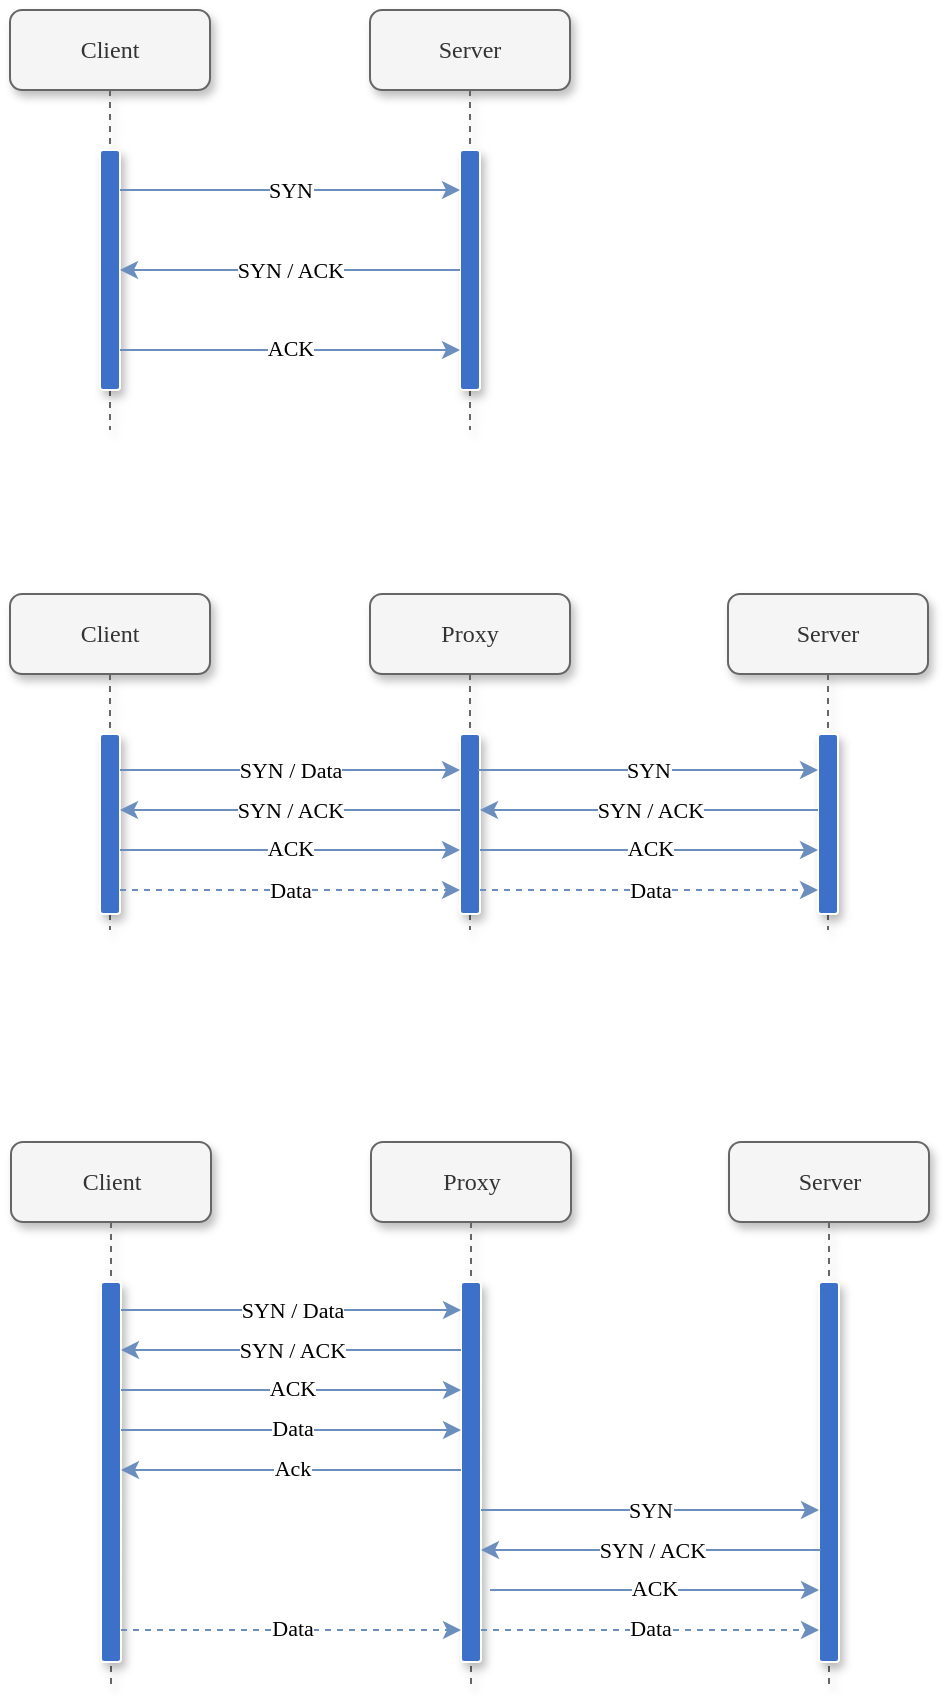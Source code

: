 <mxfile version="21.2.8" type="device">
  <diagram name="Page-1" id="2YBvvXClWsGukQMizWep">
    <mxGraphModel dx="989" dy="691" grid="1" gridSize="10" guides="1" tooltips="1" connect="1" arrows="1" fold="1" page="1" pageScale="1" pageWidth="850" pageHeight="1100" math="0" shadow="0">
      <root>
        <mxCell id="0" />
        <mxCell id="1" parent="0" />
        <mxCell id="aM9ryv3xv72pqoxQDRHE-1" value="Client" style="shape=umlLifeline;perimeter=lifelinePerimeter;whiteSpace=wrap;html=1;container=0;dropTarget=0;collapsible=0;recursiveResize=0;outlineConnect=0;portConstraint=eastwest;newEdgeStyle={&quot;edgeStyle&quot;:&quot;elbowEdgeStyle&quot;,&quot;elbow&quot;:&quot;vertical&quot;,&quot;curved&quot;:0,&quot;rounded&quot;:0};rounded=1;fontFamily=Times New Roman;fillColor=#f5f5f5;fontColor=#333333;strokeColor=#666666;shadow=1;" parent="1" vertex="1">
          <mxGeometry x="40" y="50" width="100" height="210" as="geometry" />
        </mxCell>
        <mxCell id="aM9ryv3xv72pqoxQDRHE-2" value="" style="html=1;points=[];perimeter=orthogonalPerimeter;outlineConnect=0;targetShapes=umlLifeline;portConstraint=eastwest;newEdgeStyle={&quot;edgeStyle&quot;:&quot;elbowEdgeStyle&quot;,&quot;elbow&quot;:&quot;vertical&quot;,&quot;curved&quot;:0,&quot;rounded&quot;:0};fontFamily=Times New Roman;rounded=1;fillColor=#3C70C9;strokeColor=#FFFFFF;shadow=1;" parent="aM9ryv3xv72pqoxQDRHE-1" vertex="1">
          <mxGeometry x="45" y="70" width="10" height="120" as="geometry" />
        </mxCell>
        <mxCell id="aM9ryv3xv72pqoxQDRHE-5" value="Server" style="shape=umlLifeline;perimeter=lifelinePerimeter;whiteSpace=wrap;html=1;container=0;dropTarget=0;collapsible=0;recursiveResize=0;outlineConnect=0;portConstraint=eastwest;newEdgeStyle={&quot;edgeStyle&quot;:&quot;elbowEdgeStyle&quot;,&quot;elbow&quot;:&quot;vertical&quot;,&quot;curved&quot;:0,&quot;rounded&quot;:0};rounded=1;fontFamily=Times New Roman;fillColor=#f5f5f5;fontColor=#333333;strokeColor=#666666;shadow=1;" parent="1" vertex="1">
          <mxGeometry x="220" y="50" width="100" height="210" as="geometry" />
        </mxCell>
        <mxCell id="aM9ryv3xv72pqoxQDRHE-6" value="" style="html=1;points=[];perimeter=orthogonalPerimeter;outlineConnect=0;targetShapes=umlLifeline;portConstraint=eastwest;newEdgeStyle={&quot;edgeStyle&quot;:&quot;elbowEdgeStyle&quot;,&quot;elbow&quot;:&quot;vertical&quot;,&quot;curved&quot;:0,&quot;rounded&quot;:0};fontFamily=Times New Roman;rounded=1;fillColor=#3C70C9;strokeColor=#FFFFFF;shadow=1;" parent="aM9ryv3xv72pqoxQDRHE-5" vertex="1">
          <mxGeometry x="45" y="70" width="10" height="120" as="geometry" />
        </mxCell>
        <mxCell id="SE-C65dwuXFv3KGwCvsi-4" value="" style="endArrow=classic;html=1;rounded=0;fillColor=#dae8fc;strokeColor=#6c8ebf;fontFamily=Times New Roman;" parent="1" source="aM9ryv3xv72pqoxQDRHE-2" target="aM9ryv3xv72pqoxQDRHE-6" edge="1">
          <mxGeometry width="50" height="50" relative="1" as="geometry">
            <mxPoint x="400" y="440" as="sourcePoint" />
            <mxPoint x="450" y="390" as="targetPoint" />
            <Array as="points">
              <mxPoint x="190" y="140" />
            </Array>
          </mxGeometry>
        </mxCell>
        <mxCell id="SE-C65dwuXFv3KGwCvsi-10" value="SYN" style="edgeLabel;html=1;align=center;verticalAlign=middle;resizable=0;points=[];fontFamily=Times New Roman;" parent="SE-C65dwuXFv3KGwCvsi-4" vertex="1" connectable="0">
          <mxGeometry x="0.377" relative="1" as="geometry">
            <mxPoint x="-32" as="offset" />
          </mxGeometry>
        </mxCell>
        <mxCell id="SE-C65dwuXFv3KGwCvsi-5" value="" style="endArrow=none;html=1;rounded=0;startArrow=classic;startFill=1;endFill=0;fillColor=#dae8fc;strokeColor=#6c8ebf;fontFamily=Times New Roman;" parent="1" source="aM9ryv3xv72pqoxQDRHE-2" target="aM9ryv3xv72pqoxQDRHE-6" edge="1">
          <mxGeometry width="50" height="50" relative="1" as="geometry">
            <mxPoint x="320" y="350" as="sourcePoint" />
            <mxPoint x="495" y="350" as="targetPoint" />
            <Array as="points">
              <mxPoint x="190" y="180" />
            </Array>
          </mxGeometry>
        </mxCell>
        <mxCell id="SE-C65dwuXFv3KGwCvsi-11" value="SYN / ACK" style="edgeLabel;html=1;align=center;verticalAlign=middle;resizable=0;points=[];fontFamily=Times New Roman;" parent="SE-C65dwuXFv3KGwCvsi-5" vertex="1" connectable="0">
          <mxGeometry y="-2" relative="1" as="geometry">
            <mxPoint y="-2" as="offset" />
          </mxGeometry>
        </mxCell>
        <mxCell id="SE-C65dwuXFv3KGwCvsi-6" value="" style="endArrow=classic;html=1;rounded=0;fillColor=#dae8fc;strokeColor=#6c8ebf;fontFamily=Times New Roman;" parent="1" source="aM9ryv3xv72pqoxQDRHE-2" target="aM9ryv3xv72pqoxQDRHE-6" edge="1">
          <mxGeometry width="50" height="50" relative="1" as="geometry">
            <mxPoint x="105" y="190" as="sourcePoint" />
            <mxPoint x="275" y="190" as="targetPoint" />
            <Array as="points">
              <mxPoint x="180" y="220" />
            </Array>
          </mxGeometry>
        </mxCell>
        <mxCell id="SE-C65dwuXFv3KGwCvsi-12" value="ACK" style="edgeLabel;html=1;align=center;verticalAlign=middle;resizable=0;points=[];fontFamily=Times New Roman;" parent="SE-C65dwuXFv3KGwCvsi-6" vertex="1" connectable="0">
          <mxGeometry x="0.212" y="1" relative="1" as="geometry">
            <mxPoint x="-18" as="offset" />
          </mxGeometry>
        </mxCell>
        <mxCell id="8D1pYLiBDK_gsXbJQpm5-11" value="Client" style="shape=umlLifeline;perimeter=lifelinePerimeter;whiteSpace=wrap;html=1;container=0;dropTarget=0;collapsible=0;recursiveResize=0;outlineConnect=0;portConstraint=eastwest;newEdgeStyle={&quot;edgeStyle&quot;:&quot;elbowEdgeStyle&quot;,&quot;elbow&quot;:&quot;vertical&quot;,&quot;curved&quot;:0,&quot;rounded&quot;:0};rounded=1;fontFamily=Times New Roman;fillColor=#f5f5f5;fontColor=#333333;strokeColor=#666666;shadow=1;" vertex="1" parent="1">
          <mxGeometry x="40" y="342" width="100" height="168" as="geometry" />
        </mxCell>
        <mxCell id="8D1pYLiBDK_gsXbJQpm5-12" value="" style="html=1;points=[];perimeter=orthogonalPerimeter;outlineConnect=0;targetShapes=umlLifeline;portConstraint=eastwest;newEdgeStyle={&quot;edgeStyle&quot;:&quot;elbowEdgeStyle&quot;,&quot;elbow&quot;:&quot;vertical&quot;,&quot;curved&quot;:0,&quot;rounded&quot;:0};fontFamily=Times New Roman;rounded=1;fillColor=#3C70C9;strokeColor=#FFFFFF;shadow=1;" vertex="1" parent="8D1pYLiBDK_gsXbJQpm5-11">
          <mxGeometry x="45" y="70" width="10" height="90" as="geometry" />
        </mxCell>
        <mxCell id="8D1pYLiBDK_gsXbJQpm5-13" value="Proxy" style="shape=umlLifeline;perimeter=lifelinePerimeter;whiteSpace=wrap;html=1;container=0;dropTarget=0;collapsible=0;recursiveResize=0;outlineConnect=0;portConstraint=eastwest;newEdgeStyle={&quot;edgeStyle&quot;:&quot;elbowEdgeStyle&quot;,&quot;elbow&quot;:&quot;vertical&quot;,&quot;curved&quot;:0,&quot;rounded&quot;:0};rounded=1;fontFamily=Times New Roman;fillColor=#f5f5f5;fontColor=#333333;strokeColor=#666666;shadow=1;" vertex="1" parent="1">
          <mxGeometry x="220" y="342" width="100" height="168" as="geometry" />
        </mxCell>
        <mxCell id="8D1pYLiBDK_gsXbJQpm5-14" value="" style="html=1;points=[];perimeter=orthogonalPerimeter;outlineConnect=0;targetShapes=umlLifeline;portConstraint=eastwest;newEdgeStyle={&quot;edgeStyle&quot;:&quot;elbowEdgeStyle&quot;,&quot;elbow&quot;:&quot;vertical&quot;,&quot;curved&quot;:0,&quot;rounded&quot;:0};fontFamily=Times New Roman;rounded=1;fillColor=#3C70C9;strokeColor=#FFFFFF;shadow=1;" vertex="1" parent="8D1pYLiBDK_gsXbJQpm5-13">
          <mxGeometry x="45" y="70" width="10" height="90" as="geometry" />
        </mxCell>
        <mxCell id="8D1pYLiBDK_gsXbJQpm5-15" value="" style="endArrow=classic;html=1;rounded=0;fillColor=#dae8fc;strokeColor=#6c8ebf;fontFamily=Times New Roman;" edge="1" parent="1" source="8D1pYLiBDK_gsXbJQpm5-12" target="8D1pYLiBDK_gsXbJQpm5-14">
          <mxGeometry width="50" height="50" relative="1" as="geometry">
            <mxPoint x="400" y="732" as="sourcePoint" />
            <mxPoint x="450" y="682" as="targetPoint" />
            <Array as="points">
              <mxPoint x="190" y="430" />
            </Array>
          </mxGeometry>
        </mxCell>
        <mxCell id="8D1pYLiBDK_gsXbJQpm5-16" value="SYN / Data" style="edgeLabel;html=1;align=center;verticalAlign=middle;resizable=0;points=[];fontFamily=Times New Roman;" vertex="1" connectable="0" parent="8D1pYLiBDK_gsXbJQpm5-15">
          <mxGeometry x="0.377" relative="1" as="geometry">
            <mxPoint x="-32" as="offset" />
          </mxGeometry>
        </mxCell>
        <mxCell id="8D1pYLiBDK_gsXbJQpm5-17" value="" style="endArrow=none;html=1;rounded=0;startArrow=classic;startFill=1;endFill=0;fillColor=#dae8fc;strokeColor=#6c8ebf;fontFamily=Times New Roman;" edge="1" parent="1" source="8D1pYLiBDK_gsXbJQpm5-12" target="8D1pYLiBDK_gsXbJQpm5-14">
          <mxGeometry width="50" height="50" relative="1" as="geometry">
            <mxPoint x="320" y="642" as="sourcePoint" />
            <mxPoint x="495" y="642" as="targetPoint" />
            <Array as="points">
              <mxPoint x="190" y="450" />
            </Array>
          </mxGeometry>
        </mxCell>
        <mxCell id="8D1pYLiBDK_gsXbJQpm5-18" value="SYN / ACK" style="edgeLabel;html=1;align=center;verticalAlign=middle;resizable=0;points=[];fontFamily=Times New Roman;" vertex="1" connectable="0" parent="8D1pYLiBDK_gsXbJQpm5-17">
          <mxGeometry y="-2" relative="1" as="geometry">
            <mxPoint y="-2" as="offset" />
          </mxGeometry>
        </mxCell>
        <mxCell id="8D1pYLiBDK_gsXbJQpm5-19" value="" style="endArrow=classic;html=1;rounded=0;fillColor=#dae8fc;strokeColor=#6c8ebf;fontFamily=Times New Roman;" edge="1" parent="1" source="8D1pYLiBDK_gsXbJQpm5-12" target="8D1pYLiBDK_gsXbJQpm5-14">
          <mxGeometry width="50" height="50" relative="1" as="geometry">
            <mxPoint x="105" y="482" as="sourcePoint" />
            <mxPoint x="275" y="482" as="targetPoint" />
            <Array as="points">
              <mxPoint x="180" y="470" />
            </Array>
          </mxGeometry>
        </mxCell>
        <mxCell id="8D1pYLiBDK_gsXbJQpm5-20" value="ACK" style="edgeLabel;html=1;align=center;verticalAlign=middle;resizable=0;points=[];fontFamily=Times New Roman;" vertex="1" connectable="0" parent="8D1pYLiBDK_gsXbJQpm5-19">
          <mxGeometry x="0.212" y="1" relative="1" as="geometry">
            <mxPoint x="-18" as="offset" />
          </mxGeometry>
        </mxCell>
        <mxCell id="8D1pYLiBDK_gsXbJQpm5-47" value="Server" style="shape=umlLifeline;perimeter=lifelinePerimeter;whiteSpace=wrap;html=1;container=0;dropTarget=0;collapsible=0;recursiveResize=0;outlineConnect=0;portConstraint=eastwest;newEdgeStyle={&quot;edgeStyle&quot;:&quot;elbowEdgeStyle&quot;,&quot;elbow&quot;:&quot;vertical&quot;,&quot;curved&quot;:0,&quot;rounded&quot;:0};rounded=1;fontFamily=Times New Roman;fillColor=#f5f5f5;fontColor=#333333;strokeColor=#666666;shadow=1;" vertex="1" parent="1">
          <mxGeometry x="399" y="342" width="100" height="168" as="geometry" />
        </mxCell>
        <mxCell id="8D1pYLiBDK_gsXbJQpm5-48" value="" style="html=1;points=[];perimeter=orthogonalPerimeter;outlineConnect=0;targetShapes=umlLifeline;portConstraint=eastwest;newEdgeStyle={&quot;edgeStyle&quot;:&quot;elbowEdgeStyle&quot;,&quot;elbow&quot;:&quot;vertical&quot;,&quot;curved&quot;:0,&quot;rounded&quot;:0};fontFamily=Times New Roman;rounded=1;fillColor=#3C70C9;strokeColor=#FFFFFF;shadow=1;" vertex="1" parent="8D1pYLiBDK_gsXbJQpm5-47">
          <mxGeometry x="45" y="70" width="10" height="90" as="geometry" />
        </mxCell>
        <mxCell id="8D1pYLiBDK_gsXbJQpm5-49" value="" style="endArrow=classic;html=1;rounded=0;fillColor=#dae8fc;strokeColor=#6c8ebf;fontFamily=Times New Roman;" edge="1" parent="1" target="8D1pYLiBDK_gsXbJQpm5-48">
          <mxGeometry width="50" height="50" relative="1" as="geometry">
            <mxPoint x="274" y="430" as="sourcePoint" />
            <mxPoint x="629" y="682" as="targetPoint" />
            <Array as="points">
              <mxPoint x="369" y="430" />
            </Array>
          </mxGeometry>
        </mxCell>
        <mxCell id="8D1pYLiBDK_gsXbJQpm5-50" value="SYN" style="edgeLabel;html=1;align=center;verticalAlign=middle;resizable=0;points=[];fontFamily=Times New Roman;" vertex="1" connectable="0" parent="8D1pYLiBDK_gsXbJQpm5-49">
          <mxGeometry x="0.377" relative="1" as="geometry">
            <mxPoint x="-32" as="offset" />
          </mxGeometry>
        </mxCell>
        <mxCell id="8D1pYLiBDK_gsXbJQpm5-51" value="" style="endArrow=none;html=1;rounded=0;startArrow=classic;startFill=1;endFill=0;fillColor=#dae8fc;strokeColor=#6c8ebf;fontFamily=Times New Roman;" edge="1" parent="1" target="8D1pYLiBDK_gsXbJQpm5-48" source="8D1pYLiBDK_gsXbJQpm5-14">
          <mxGeometry width="50" height="50" relative="1" as="geometry">
            <mxPoint x="274" y="472" as="sourcePoint" />
            <mxPoint x="674" y="642" as="targetPoint" />
            <Array as="points">
              <mxPoint x="370" y="450" />
            </Array>
          </mxGeometry>
        </mxCell>
        <mxCell id="8D1pYLiBDK_gsXbJQpm5-52" value="SYN / ACK" style="edgeLabel;html=1;align=center;verticalAlign=middle;resizable=0;points=[];fontFamily=Times New Roman;" vertex="1" connectable="0" parent="8D1pYLiBDK_gsXbJQpm5-51">
          <mxGeometry y="-2" relative="1" as="geometry">
            <mxPoint y="-2" as="offset" />
          </mxGeometry>
        </mxCell>
        <mxCell id="8D1pYLiBDK_gsXbJQpm5-53" value="" style="endArrow=classic;html=1;rounded=0;fillColor=#dae8fc;strokeColor=#6c8ebf;fontFamily=Times New Roman;" edge="1" parent="1" target="8D1pYLiBDK_gsXbJQpm5-48" source="8D1pYLiBDK_gsXbJQpm5-14">
          <mxGeometry width="50" height="50" relative="1" as="geometry">
            <mxPoint x="274" y="512" as="sourcePoint" />
            <mxPoint x="454" y="482" as="targetPoint" />
            <Array as="points">
              <mxPoint x="360" y="470" />
            </Array>
          </mxGeometry>
        </mxCell>
        <mxCell id="8D1pYLiBDK_gsXbJQpm5-54" value="ACK" style="edgeLabel;html=1;align=center;verticalAlign=middle;resizable=0;points=[];fontFamily=Times New Roman;" vertex="1" connectable="0" parent="8D1pYLiBDK_gsXbJQpm5-53">
          <mxGeometry x="0.212" y="1" relative="1" as="geometry">
            <mxPoint x="-18" as="offset" />
          </mxGeometry>
        </mxCell>
        <mxCell id="8D1pYLiBDK_gsXbJQpm5-55" value="Client" style="shape=umlLifeline;perimeter=lifelinePerimeter;whiteSpace=wrap;html=1;container=0;dropTarget=0;collapsible=0;recursiveResize=0;outlineConnect=0;portConstraint=eastwest;newEdgeStyle={&quot;edgeStyle&quot;:&quot;elbowEdgeStyle&quot;,&quot;elbow&quot;:&quot;vertical&quot;,&quot;curved&quot;:0,&quot;rounded&quot;:0};rounded=1;fontFamily=Times New Roman;fillColor=#f5f5f5;fontColor=#333333;strokeColor=#666666;shadow=1;" vertex="1" parent="1">
          <mxGeometry x="40.5" y="616" width="100" height="274" as="geometry" />
        </mxCell>
        <mxCell id="8D1pYLiBDK_gsXbJQpm5-56" value="" style="html=1;points=[];perimeter=orthogonalPerimeter;outlineConnect=0;targetShapes=umlLifeline;portConstraint=eastwest;newEdgeStyle={&quot;edgeStyle&quot;:&quot;elbowEdgeStyle&quot;,&quot;elbow&quot;:&quot;vertical&quot;,&quot;curved&quot;:0,&quot;rounded&quot;:0};fontFamily=Times New Roman;rounded=1;fillColor=#3C70C9;strokeColor=#FFFFFF;shadow=1;" vertex="1" parent="8D1pYLiBDK_gsXbJQpm5-55">
          <mxGeometry x="45" y="70" width="10" height="190" as="geometry" />
        </mxCell>
        <mxCell id="8D1pYLiBDK_gsXbJQpm5-57" value="Proxy" style="shape=umlLifeline;perimeter=lifelinePerimeter;whiteSpace=wrap;html=1;container=0;dropTarget=0;collapsible=0;recursiveResize=0;outlineConnect=0;portConstraint=eastwest;newEdgeStyle={&quot;edgeStyle&quot;:&quot;elbowEdgeStyle&quot;,&quot;elbow&quot;:&quot;vertical&quot;,&quot;curved&quot;:0,&quot;rounded&quot;:0};rounded=1;fontFamily=Times New Roman;fillColor=#f5f5f5;fontColor=#333333;strokeColor=#666666;shadow=1;" vertex="1" parent="1">
          <mxGeometry x="220.5" y="616" width="100" height="274" as="geometry" />
        </mxCell>
        <mxCell id="8D1pYLiBDK_gsXbJQpm5-58" value="" style="html=1;points=[];perimeter=orthogonalPerimeter;outlineConnect=0;targetShapes=umlLifeline;portConstraint=eastwest;newEdgeStyle={&quot;edgeStyle&quot;:&quot;elbowEdgeStyle&quot;,&quot;elbow&quot;:&quot;vertical&quot;,&quot;curved&quot;:0,&quot;rounded&quot;:0};fontFamily=Times New Roman;rounded=1;fillColor=#3C70C9;strokeColor=#FFFFFF;shadow=1;" vertex="1" parent="8D1pYLiBDK_gsXbJQpm5-57">
          <mxGeometry x="45" y="70" width="10" height="190" as="geometry" />
        </mxCell>
        <mxCell id="8D1pYLiBDK_gsXbJQpm5-59" value="" style="endArrow=classic;html=1;rounded=0;fillColor=#dae8fc;strokeColor=#6c8ebf;fontFamily=Times New Roman;" edge="1" parent="1" source="8D1pYLiBDK_gsXbJQpm5-56" target="8D1pYLiBDK_gsXbJQpm5-58">
          <mxGeometry width="50" height="50" relative="1" as="geometry">
            <mxPoint x="400.5" y="1006" as="sourcePoint" />
            <mxPoint x="450.5" y="956" as="targetPoint" />
            <Array as="points">
              <mxPoint x="190" y="700" />
            </Array>
          </mxGeometry>
        </mxCell>
        <mxCell id="8D1pYLiBDK_gsXbJQpm5-60" value="SYN / Data" style="edgeLabel;html=1;align=center;verticalAlign=middle;resizable=0;points=[];fontFamily=Times New Roman;" vertex="1" connectable="0" parent="8D1pYLiBDK_gsXbJQpm5-59">
          <mxGeometry x="0.377" relative="1" as="geometry">
            <mxPoint x="-32" as="offset" />
          </mxGeometry>
        </mxCell>
        <mxCell id="8D1pYLiBDK_gsXbJQpm5-61" value="" style="endArrow=none;html=1;rounded=0;startArrow=classic;startFill=1;endFill=0;fillColor=#dae8fc;strokeColor=#6c8ebf;fontFamily=Times New Roman;" edge="1" parent="1" source="8D1pYLiBDK_gsXbJQpm5-56" target="8D1pYLiBDK_gsXbJQpm5-58">
          <mxGeometry width="50" height="50" relative="1" as="geometry">
            <mxPoint x="320.5" y="916" as="sourcePoint" />
            <mxPoint x="495.5" y="916" as="targetPoint" />
            <Array as="points">
              <mxPoint x="190" y="720" />
            </Array>
          </mxGeometry>
        </mxCell>
        <mxCell id="8D1pYLiBDK_gsXbJQpm5-62" value="SYN / ACK" style="edgeLabel;html=1;align=center;verticalAlign=middle;resizable=0;points=[];fontFamily=Times New Roman;" vertex="1" connectable="0" parent="8D1pYLiBDK_gsXbJQpm5-61">
          <mxGeometry y="-2" relative="1" as="geometry">
            <mxPoint y="-2" as="offset" />
          </mxGeometry>
        </mxCell>
        <mxCell id="8D1pYLiBDK_gsXbJQpm5-63" value="" style="endArrow=classic;html=1;rounded=0;fillColor=#dae8fc;strokeColor=#6c8ebf;fontFamily=Times New Roman;" edge="1" parent="1" source="8D1pYLiBDK_gsXbJQpm5-56" target="8D1pYLiBDK_gsXbJQpm5-58">
          <mxGeometry width="50" height="50" relative="1" as="geometry">
            <mxPoint x="105.5" y="756" as="sourcePoint" />
            <mxPoint x="275.5" y="756" as="targetPoint" />
            <Array as="points">
              <mxPoint x="190" y="740" />
            </Array>
          </mxGeometry>
        </mxCell>
        <mxCell id="8D1pYLiBDK_gsXbJQpm5-64" value="ACK" style="edgeLabel;html=1;align=center;verticalAlign=middle;resizable=0;points=[];fontFamily=Times New Roman;" vertex="1" connectable="0" parent="8D1pYLiBDK_gsXbJQpm5-63">
          <mxGeometry x="0.212" y="1" relative="1" as="geometry">
            <mxPoint x="-18" as="offset" />
          </mxGeometry>
        </mxCell>
        <mxCell id="8D1pYLiBDK_gsXbJQpm5-65" value="Server" style="shape=umlLifeline;perimeter=lifelinePerimeter;whiteSpace=wrap;html=1;container=0;dropTarget=0;collapsible=0;recursiveResize=0;outlineConnect=0;portConstraint=eastwest;newEdgeStyle={&quot;edgeStyle&quot;:&quot;elbowEdgeStyle&quot;,&quot;elbow&quot;:&quot;vertical&quot;,&quot;curved&quot;:0,&quot;rounded&quot;:0};rounded=1;fontFamily=Times New Roman;fillColor=#f5f5f5;fontColor=#333333;strokeColor=#666666;shadow=1;" vertex="1" parent="1">
          <mxGeometry x="399.5" y="616" width="100" height="274" as="geometry" />
        </mxCell>
        <mxCell id="8D1pYLiBDK_gsXbJQpm5-66" value="" style="html=1;points=[];perimeter=orthogonalPerimeter;outlineConnect=0;targetShapes=umlLifeline;portConstraint=eastwest;newEdgeStyle={&quot;edgeStyle&quot;:&quot;elbowEdgeStyle&quot;,&quot;elbow&quot;:&quot;vertical&quot;,&quot;curved&quot;:0,&quot;rounded&quot;:0};fontFamily=Times New Roman;rounded=1;fillColor=#3C70C9;strokeColor=#FFFFFF;shadow=1;" vertex="1" parent="8D1pYLiBDK_gsXbJQpm5-65">
          <mxGeometry x="45" y="70" width="10" height="190" as="geometry" />
        </mxCell>
        <mxCell id="8D1pYLiBDK_gsXbJQpm5-67" value="" style="endArrow=classic;html=1;rounded=0;fillColor=#dae8fc;strokeColor=#6c8ebf;fontFamily=Times New Roman;" edge="1" parent="1" target="8D1pYLiBDK_gsXbJQpm5-66" source="8D1pYLiBDK_gsXbJQpm5-58">
          <mxGeometry width="50" height="50" relative="1" as="geometry">
            <mxPoint x="280" y="800" as="sourcePoint" />
            <mxPoint x="450" y="800" as="targetPoint" />
            <Array as="points">
              <mxPoint x="360" y="800" />
            </Array>
          </mxGeometry>
        </mxCell>
        <mxCell id="8D1pYLiBDK_gsXbJQpm5-68" value="SYN" style="edgeLabel;html=1;align=center;verticalAlign=middle;resizable=0;points=[];fontFamily=Times New Roman;" vertex="1" connectable="0" parent="8D1pYLiBDK_gsXbJQpm5-67">
          <mxGeometry x="0.377" relative="1" as="geometry">
            <mxPoint x="-32" as="offset" />
          </mxGeometry>
        </mxCell>
        <mxCell id="8D1pYLiBDK_gsXbJQpm5-69" value="" style="endArrow=none;html=1;rounded=0;startArrow=classic;startFill=1;endFill=0;fillColor=#dae8fc;strokeColor=#6c8ebf;fontFamily=Times New Roman;" edge="1" parent="1">
          <mxGeometry width="50" height="50" relative="1" as="geometry">
            <mxPoint x="275.5" y="820" as="sourcePoint" />
            <mxPoint x="445.5" y="820" as="targetPoint" />
            <Array as="points">
              <mxPoint x="370.5" y="820" />
            </Array>
          </mxGeometry>
        </mxCell>
        <mxCell id="8D1pYLiBDK_gsXbJQpm5-70" value="SYN / ACK" style="edgeLabel;html=1;align=center;verticalAlign=middle;resizable=0;points=[];fontFamily=Times New Roman;" vertex="1" connectable="0" parent="8D1pYLiBDK_gsXbJQpm5-69">
          <mxGeometry y="-2" relative="1" as="geometry">
            <mxPoint y="-2" as="offset" />
          </mxGeometry>
        </mxCell>
        <mxCell id="8D1pYLiBDK_gsXbJQpm5-71" value="" style="endArrow=classic;html=1;rounded=0;fillColor=#dae8fc;strokeColor=#6c8ebf;fontFamily=Times New Roman;" edge="1" parent="1" target="8D1pYLiBDK_gsXbJQpm5-66">
          <mxGeometry width="50" height="50" relative="1" as="geometry">
            <mxPoint x="280" y="840" as="sourcePoint" />
            <mxPoint x="450" y="840" as="targetPoint" />
            <Array as="points">
              <mxPoint x="365" y="840" />
            </Array>
          </mxGeometry>
        </mxCell>
        <mxCell id="8D1pYLiBDK_gsXbJQpm5-72" value="ACK" style="edgeLabel;html=1;align=center;verticalAlign=middle;resizable=0;points=[];fontFamily=Times New Roman;" vertex="1" connectable="0" parent="8D1pYLiBDK_gsXbJQpm5-71">
          <mxGeometry x="0.212" y="1" relative="1" as="geometry">
            <mxPoint x="-18" as="offset" />
          </mxGeometry>
        </mxCell>
        <mxCell id="8D1pYLiBDK_gsXbJQpm5-81" value="" style="endArrow=classic;html=1;rounded=0;fillColor=#dae8fc;strokeColor=#6c8ebf;fontFamily=Times New Roman;" edge="1" parent="1" source="8D1pYLiBDK_gsXbJQpm5-56" target="8D1pYLiBDK_gsXbJQpm5-58">
          <mxGeometry width="50" height="50" relative="1" as="geometry">
            <mxPoint x="100" y="830" as="sourcePoint" />
            <mxPoint x="270" y="830" as="targetPoint" />
            <Array as="points">
              <mxPoint x="200" y="760" />
            </Array>
          </mxGeometry>
        </mxCell>
        <mxCell id="8D1pYLiBDK_gsXbJQpm5-82" value="Data" style="edgeLabel;html=1;align=center;verticalAlign=middle;resizable=0;points=[];fontFamily=Times New Roman;" vertex="1" connectable="0" parent="8D1pYLiBDK_gsXbJQpm5-81">
          <mxGeometry x="0.212" y="1" relative="1" as="geometry">
            <mxPoint x="-18" as="offset" />
          </mxGeometry>
        </mxCell>
        <mxCell id="8D1pYLiBDK_gsXbJQpm5-83" value="" style="endArrow=none;html=1;rounded=0;fillColor=#dae8fc;strokeColor=#6c8ebf;fontFamily=Times New Roman;startArrow=classic;startFill=1;endFill=0;" edge="1" parent="1" source="8D1pYLiBDK_gsXbJQpm5-56" target="8D1pYLiBDK_gsXbJQpm5-58">
          <mxGeometry width="50" height="50" relative="1" as="geometry">
            <mxPoint x="106" y="830" as="sourcePoint" />
            <mxPoint x="276" y="830" as="targetPoint" />
            <Array as="points">
              <mxPoint x="210" y="780" />
            </Array>
          </mxGeometry>
        </mxCell>
        <mxCell id="8D1pYLiBDK_gsXbJQpm5-84" value="Ack" style="edgeLabel;html=1;align=center;verticalAlign=middle;resizable=0;points=[];fontFamily=Times New Roman;" vertex="1" connectable="0" parent="8D1pYLiBDK_gsXbJQpm5-83">
          <mxGeometry x="0.212" y="1" relative="1" as="geometry">
            <mxPoint x="-18" as="offset" />
          </mxGeometry>
        </mxCell>
        <mxCell id="8D1pYLiBDK_gsXbJQpm5-85" value="" style="endArrow=classic;html=1;rounded=0;fillColor=#dae8fc;strokeColor=#6c8ebf;fontFamily=Times New Roman;dashed=1;" edge="1" parent="1" source="8D1pYLiBDK_gsXbJQpm5-12" target="8D1pYLiBDK_gsXbJQpm5-14">
          <mxGeometry width="50" height="50" relative="1" as="geometry">
            <mxPoint x="100" y="490" as="sourcePoint" />
            <mxPoint x="270" y="490" as="targetPoint" />
            <Array as="points">
              <mxPoint x="195" y="490" />
            </Array>
          </mxGeometry>
        </mxCell>
        <mxCell id="8D1pYLiBDK_gsXbJQpm5-86" value="Data" style="edgeLabel;html=1;align=center;verticalAlign=middle;resizable=0;points=[];fontFamily=Times New Roman;" vertex="1" connectable="0" parent="8D1pYLiBDK_gsXbJQpm5-85">
          <mxGeometry x="0.377" relative="1" as="geometry">
            <mxPoint x="-32" as="offset" />
          </mxGeometry>
        </mxCell>
        <mxCell id="8D1pYLiBDK_gsXbJQpm5-87" value="" style="endArrow=classic;html=1;rounded=0;fillColor=#dae8fc;strokeColor=#6c8ebf;fontFamily=Times New Roman;dashed=1;" edge="1" parent="1" source="8D1pYLiBDK_gsXbJQpm5-14" target="8D1pYLiBDK_gsXbJQpm5-48">
          <mxGeometry width="50" height="50" relative="1" as="geometry">
            <mxPoint x="280" y="490" as="sourcePoint" />
            <mxPoint x="440" y="490" as="targetPoint" />
            <Array as="points">
              <mxPoint x="380" y="490" />
            </Array>
          </mxGeometry>
        </mxCell>
        <mxCell id="8D1pYLiBDK_gsXbJQpm5-88" value="Data" style="edgeLabel;html=1;align=center;verticalAlign=middle;resizable=0;points=[];fontFamily=Times New Roman;" vertex="1" connectable="0" parent="8D1pYLiBDK_gsXbJQpm5-87">
          <mxGeometry x="0.377" relative="1" as="geometry">
            <mxPoint x="-32" as="offset" />
          </mxGeometry>
        </mxCell>
        <mxCell id="8D1pYLiBDK_gsXbJQpm5-89" value="" style="endArrow=classic;html=1;rounded=0;fillColor=#dae8fc;strokeColor=#6c8ebf;fontFamily=Times New Roman;dashed=1;" edge="1" parent="1" source="8D1pYLiBDK_gsXbJQpm5-56" target="8D1pYLiBDK_gsXbJQpm5-58">
          <mxGeometry width="50" height="50" relative="1" as="geometry">
            <mxPoint x="106" y="770" as="sourcePoint" />
            <mxPoint x="276" y="770" as="targetPoint" />
            <Array as="points">
              <mxPoint x="210" y="860" />
            </Array>
          </mxGeometry>
        </mxCell>
        <mxCell id="8D1pYLiBDK_gsXbJQpm5-90" value="Data" style="edgeLabel;html=1;align=center;verticalAlign=middle;resizable=0;points=[];fontFamily=Times New Roman;" vertex="1" connectable="0" parent="8D1pYLiBDK_gsXbJQpm5-89">
          <mxGeometry x="0.212" y="1" relative="1" as="geometry">
            <mxPoint x="-18" as="offset" />
          </mxGeometry>
        </mxCell>
        <mxCell id="8D1pYLiBDK_gsXbJQpm5-91" value="" style="endArrow=classic;html=1;rounded=0;fillColor=#dae8fc;strokeColor=#6c8ebf;fontFamily=Times New Roman;dashed=1;" edge="1" parent="1" source="8D1pYLiBDK_gsXbJQpm5-58" target="8D1pYLiBDK_gsXbJQpm5-66">
          <mxGeometry width="50" height="50" relative="1" as="geometry">
            <mxPoint x="280" y="860" as="sourcePoint" />
            <mxPoint x="450" y="860" as="targetPoint" />
            <Array as="points">
              <mxPoint x="394" y="860" />
            </Array>
          </mxGeometry>
        </mxCell>
        <mxCell id="8D1pYLiBDK_gsXbJQpm5-92" value="Data" style="edgeLabel;html=1;align=center;verticalAlign=middle;resizable=0;points=[];fontFamily=Times New Roman;" vertex="1" connectable="0" parent="8D1pYLiBDK_gsXbJQpm5-91">
          <mxGeometry x="0.212" y="1" relative="1" as="geometry">
            <mxPoint x="-18" as="offset" />
          </mxGeometry>
        </mxCell>
      </root>
    </mxGraphModel>
  </diagram>
</mxfile>
